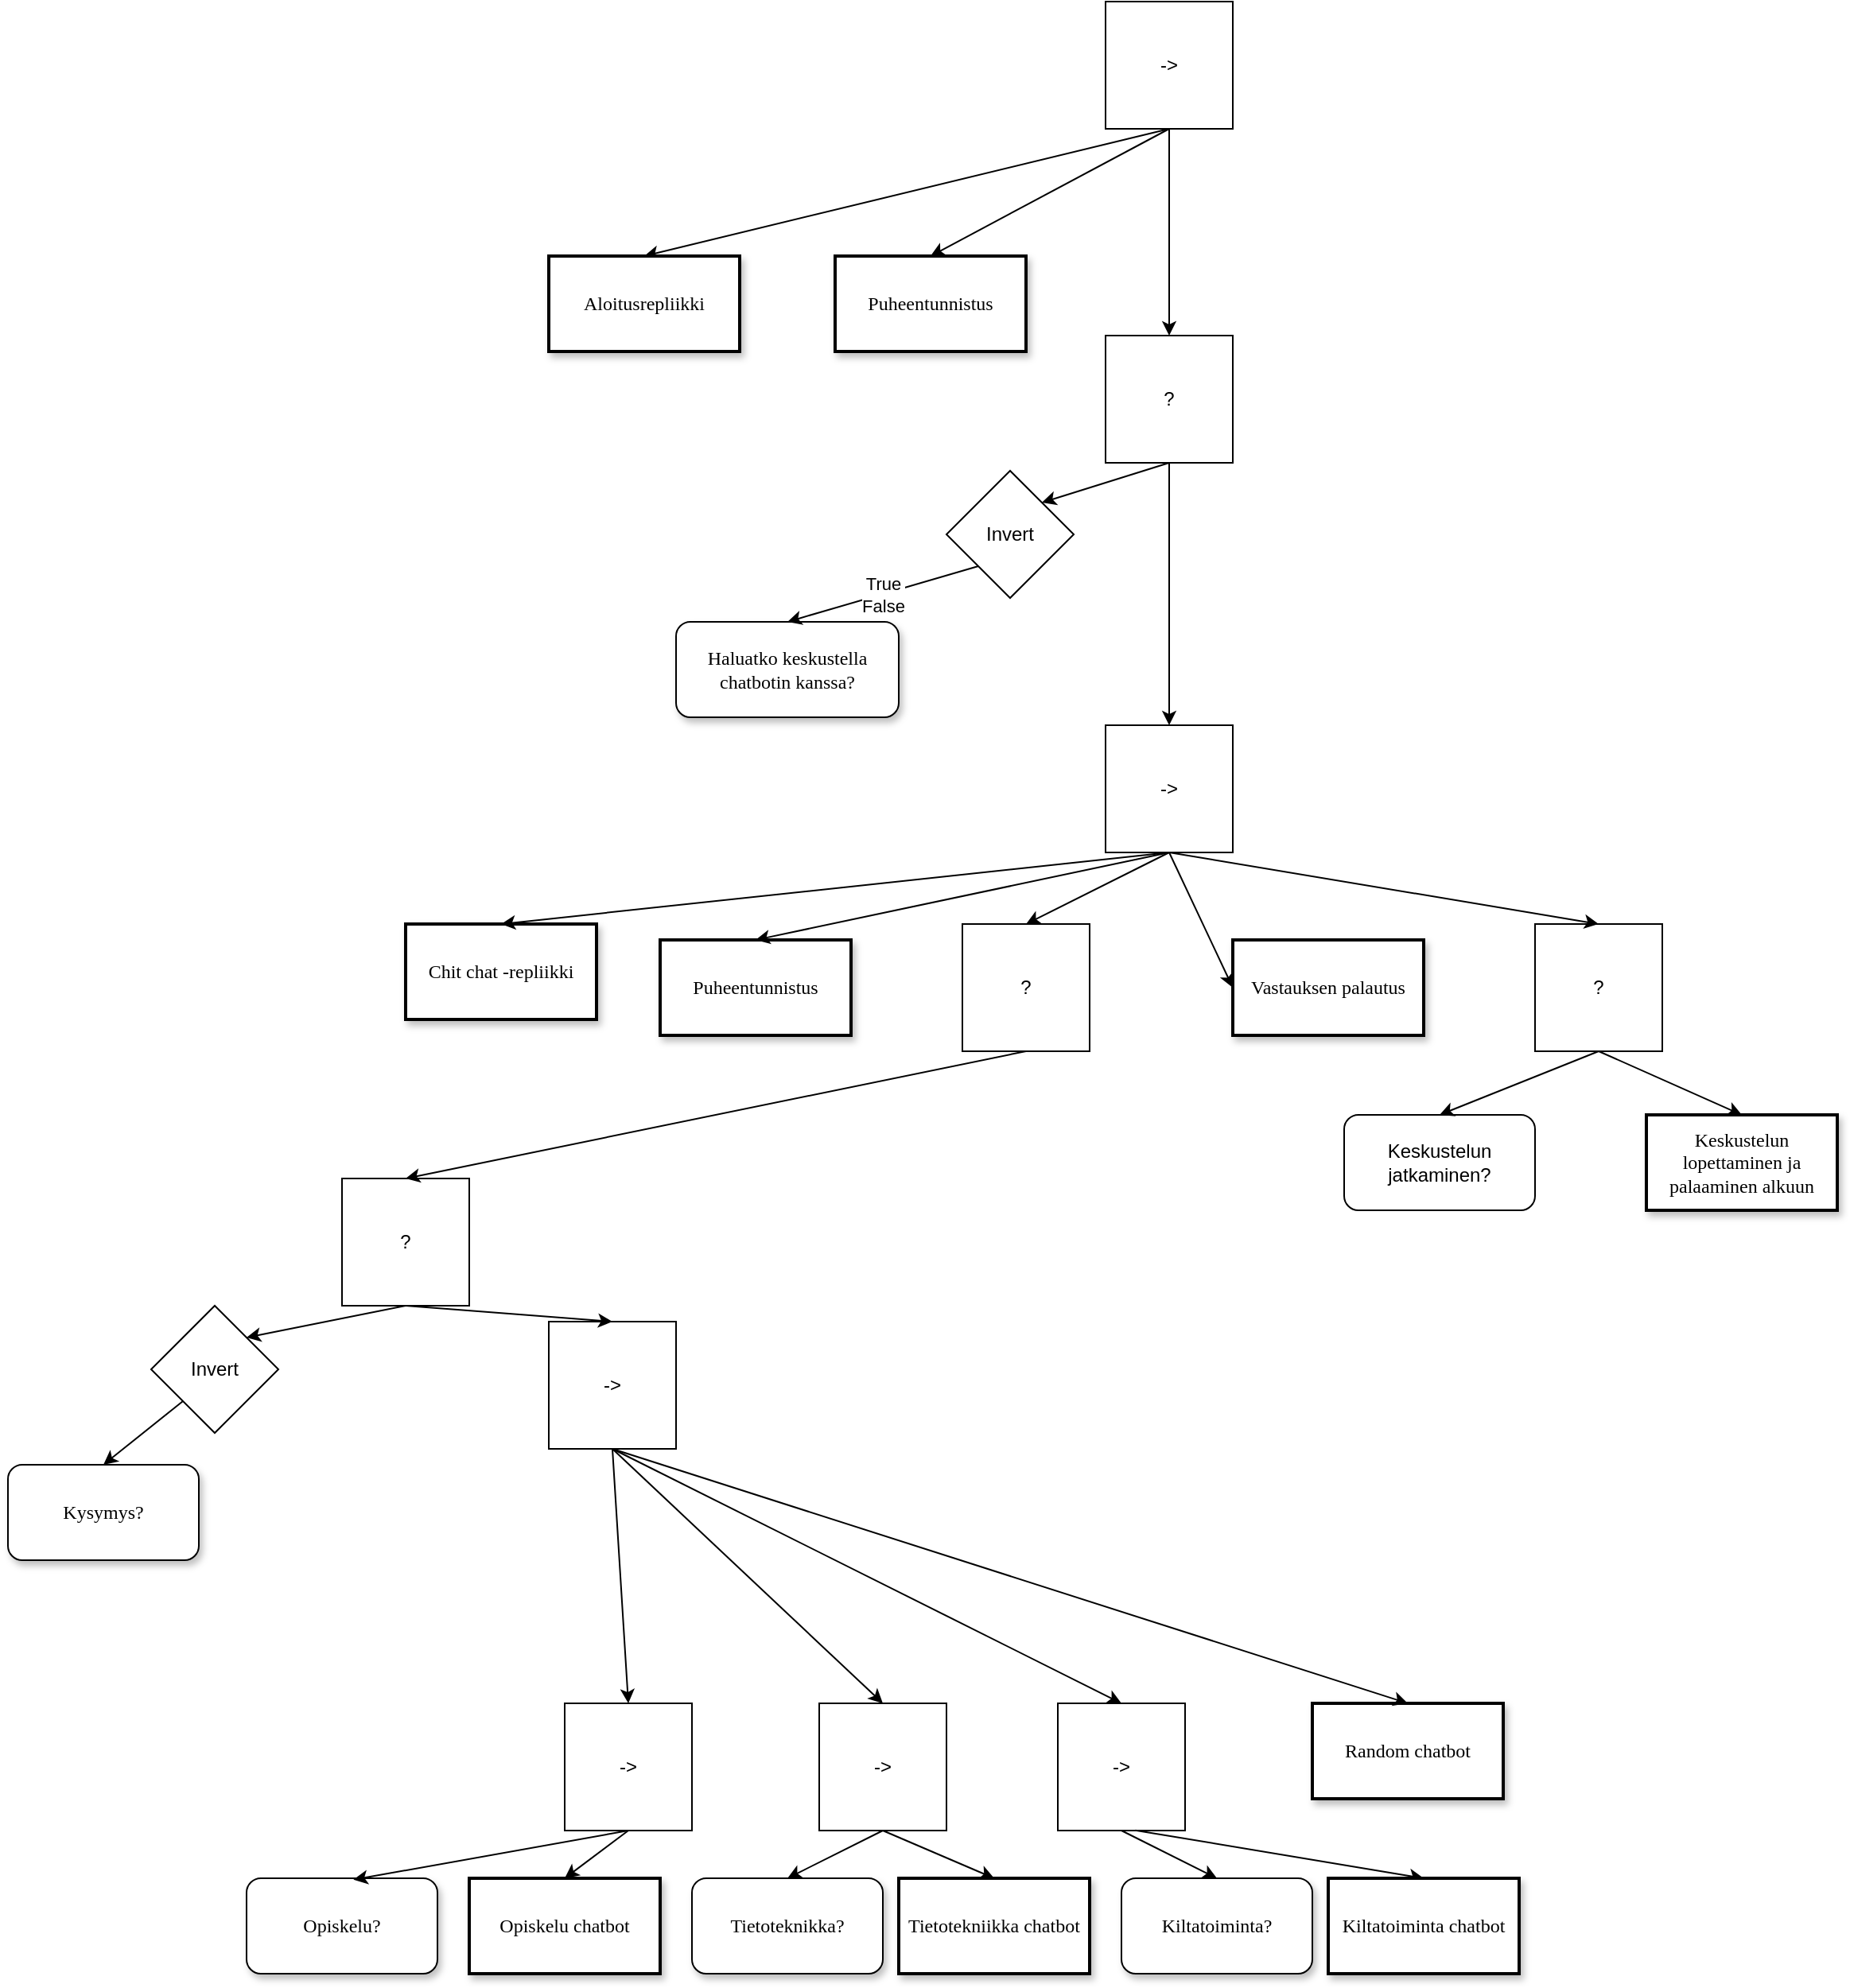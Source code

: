 <mxfile version="21.1.2" type="github">
  <diagram name="Page-1" id="10a91c8b-09ff-31b1-d368-03940ed4cc9e">
    <mxGraphModel dx="2289" dy="1295" grid="1" gridSize="10" guides="1" tooltips="1" connect="1" arrows="1" fold="1" page="1" pageScale="1" pageWidth="1100" pageHeight="850" background="none" math="0" shadow="0">
      <root>
        <mxCell id="0" />
        <mxCell id="1" parent="0" />
        <mxCell id="62893188c0fa7362-3" value="Haluatko keskustella chatbotin kanssa?" style="whiteSpace=wrap;html=1;rounded=1;shadow=1;labelBackgroundColor=none;strokeWidth=1;fontFamily=Verdana;fontSize=12;align=center;" parent="1" vertex="1">
          <mxGeometry x="740" y="440" width="140" height="60" as="geometry" />
        </mxCell>
        <mxCell id="iqq7B-e4aBvqcCyGMvhG-1" value="Invert" style="rhombus;whiteSpace=wrap;html=1;direction=south;" vertex="1" parent="1">
          <mxGeometry x="910" y="345" width="80" height="80" as="geometry" />
        </mxCell>
        <mxCell id="iqq7B-e4aBvqcCyGMvhG-6" value="-&amp;gt;" style="whiteSpace=wrap;html=1;aspect=fixed;" vertex="1" parent="1">
          <mxGeometry x="1010" y="505" width="80" height="80" as="geometry" />
        </mxCell>
        <mxCell id="iqq7B-e4aBvqcCyGMvhG-7" value="Kysymys?" style="whiteSpace=wrap;html=1;rounded=1;shadow=1;labelBackgroundColor=none;strokeWidth=1;fontFamily=Verdana;fontSize=12;align=center;" vertex="1" parent="1">
          <mxGeometry x="320" y="970" width="120" height="60" as="geometry" />
        </mxCell>
        <mxCell id="iqq7B-e4aBvqcCyGMvhG-10" value="&lt;span&gt;Puheentunnistus&lt;/span&gt;" style="whiteSpace=wrap;html=1;rounded=0;shadow=1;labelBackgroundColor=none;strokeWidth=2;fontFamily=Verdana;fontSize=12;align=center;" vertex="1" parent="1">
          <mxGeometry x="730" y="640" width="120" height="60" as="geometry" />
        </mxCell>
        <mxCell id="iqq7B-e4aBvqcCyGMvhG-13" value="?" style="whiteSpace=wrap;html=1;aspect=fixed;" vertex="1" parent="1">
          <mxGeometry x="920" y="630" width="80" height="80" as="geometry" />
        </mxCell>
        <mxCell id="iqq7B-e4aBvqcCyGMvhG-16" value="" style="endArrow=classic;html=1;rounded=0;entryX=0.5;entryY=0;entryDx=0;entryDy=0;exitX=0.5;exitY=1;exitDx=0;exitDy=0;" edge="1" parent="1" source="iqq7B-e4aBvqcCyGMvhG-73" target="iqq7B-e4aBvqcCyGMvhG-24">
          <mxGeometry width="50" height="50" relative="1" as="geometry">
            <mxPoint x="690" y="765" as="sourcePoint" />
            <mxPoint x="660" y="785" as="targetPoint" />
          </mxGeometry>
        </mxCell>
        <mxCell id="iqq7B-e4aBvqcCyGMvhG-21" value="&lt;span&gt;Opiskelu?&lt;/span&gt;" style="whiteSpace=wrap;html=1;rounded=1;shadow=1;labelBackgroundColor=none;strokeWidth=1;fontFamily=Verdana;fontSize=12;align=center;" vertex="1" parent="1">
          <mxGeometry x="470" y="1230" width="120" height="60" as="geometry" />
        </mxCell>
        <mxCell id="iqq7B-e4aBvqcCyGMvhG-22" value="&lt;span&gt;Tietoteknikka?&lt;/span&gt;" style="whiteSpace=wrap;html=1;rounded=1;shadow=1;labelBackgroundColor=none;strokeWidth=1;fontFamily=Verdana;fontSize=12;align=center;" vertex="1" parent="1">
          <mxGeometry x="750" y="1230" width="120" height="60" as="geometry" />
        </mxCell>
        <mxCell id="iqq7B-e4aBvqcCyGMvhG-23" value="&lt;span&gt;Kiltatoiminta?&lt;/span&gt;" style="whiteSpace=wrap;html=1;rounded=1;shadow=1;labelBackgroundColor=none;strokeWidth=1;fontFamily=Verdana;fontSize=12;align=center;" vertex="1" parent="1">
          <mxGeometry x="1020" y="1230" width="120" height="60" as="geometry" />
        </mxCell>
        <mxCell id="iqq7B-e4aBvqcCyGMvhG-24" value="-&amp;gt;" style="whiteSpace=wrap;html=1;aspect=fixed;" vertex="1" parent="1">
          <mxGeometry x="670" y="1120" width="80" height="80" as="geometry" />
        </mxCell>
        <mxCell id="iqq7B-e4aBvqcCyGMvhG-26" value="" style="endArrow=classic;html=1;rounded=0;entryX=0.56;entryY=0.015;entryDx=0;entryDy=0;entryPerimeter=0;exitX=0.5;exitY=1;exitDx=0;exitDy=0;" edge="1" parent="1" source="iqq7B-e4aBvqcCyGMvhG-24" target="iqq7B-e4aBvqcCyGMvhG-21">
          <mxGeometry width="50" height="50" relative="1" as="geometry">
            <mxPoint x="820" y="1150" as="sourcePoint" />
            <mxPoint x="870" y="1100" as="targetPoint" />
          </mxGeometry>
        </mxCell>
        <mxCell id="iqq7B-e4aBvqcCyGMvhG-28" value="Opiskelu chatbot" style="whiteSpace=wrap;html=1;rounded=0;shadow=1;labelBackgroundColor=none;strokeWidth=2;fontFamily=Verdana;fontSize=12;align=center;" vertex="1" parent="1">
          <mxGeometry x="610" y="1230" width="120" height="60" as="geometry" />
        </mxCell>
        <mxCell id="iqq7B-e4aBvqcCyGMvhG-29" value="" style="endArrow=classic;html=1;rounded=0;entryX=0.5;entryY=0;entryDx=0;entryDy=0;exitX=0.5;exitY=1;exitDx=0;exitDy=0;" edge="1" parent="1" source="iqq7B-e4aBvqcCyGMvhG-24" target="iqq7B-e4aBvqcCyGMvhG-28">
          <mxGeometry width="50" height="50" relative="1" as="geometry">
            <mxPoint x="710" y="1220" as="sourcePoint" />
            <mxPoint x="780" y="1160" as="targetPoint" />
          </mxGeometry>
        </mxCell>
        <mxCell id="iqq7B-e4aBvqcCyGMvhG-30" value="-&amp;gt;" style="whiteSpace=wrap;html=1;aspect=fixed;" vertex="1" parent="1">
          <mxGeometry x="830" y="1120" width="80" height="80" as="geometry" />
        </mxCell>
        <mxCell id="iqq7B-e4aBvqcCyGMvhG-31" value="" style="endArrow=classic;html=1;rounded=0;entryX=0.5;entryY=0;entryDx=0;entryDy=0;exitX=0.5;exitY=1;exitDx=0;exitDy=0;" edge="1" parent="1" source="iqq7B-e4aBvqcCyGMvhG-30" target="iqq7B-e4aBvqcCyGMvhG-22">
          <mxGeometry width="50" height="50" relative="1" as="geometry">
            <mxPoint x="820" y="1150" as="sourcePoint" />
            <mxPoint x="870" y="1100" as="targetPoint" />
          </mxGeometry>
        </mxCell>
        <mxCell id="iqq7B-e4aBvqcCyGMvhG-32" value="Tietotekniikka chatbot" style="whiteSpace=wrap;html=1;rounded=0;shadow=1;labelBackgroundColor=none;strokeWidth=2;fontFamily=Verdana;fontSize=12;align=center;" vertex="1" parent="1">
          <mxGeometry x="880" y="1230" width="120" height="60" as="geometry" />
        </mxCell>
        <mxCell id="iqq7B-e4aBvqcCyGMvhG-34" value="" style="endArrow=classic;html=1;rounded=0;entryX=0.5;entryY=0;entryDx=0;entryDy=0;" edge="1" parent="1" target="iqq7B-e4aBvqcCyGMvhG-32">
          <mxGeometry width="50" height="50" relative="1" as="geometry">
            <mxPoint x="870" y="1200" as="sourcePoint" />
            <mxPoint x="960" y="1180" as="targetPoint" />
          </mxGeometry>
        </mxCell>
        <mxCell id="iqq7B-e4aBvqcCyGMvhG-35" value="" style="endArrow=classic;html=1;rounded=0;exitX=0.5;exitY=1;exitDx=0;exitDy=0;entryX=0.5;entryY=0;entryDx=0;entryDy=0;" edge="1" parent="1" source="iqq7B-e4aBvqcCyGMvhG-73" target="iqq7B-e4aBvqcCyGMvhG-30">
          <mxGeometry width="50" height="50" relative="1" as="geometry">
            <mxPoint x="770" y="850" as="sourcePoint" />
            <mxPoint x="820" y="800" as="targetPoint" />
          </mxGeometry>
        </mxCell>
        <mxCell id="iqq7B-e4aBvqcCyGMvhG-37" value="-&amp;gt;" style="whiteSpace=wrap;html=1;aspect=fixed;" vertex="1" parent="1">
          <mxGeometry x="980" y="1120" width="80" height="80" as="geometry" />
        </mxCell>
        <mxCell id="iqq7B-e4aBvqcCyGMvhG-38" value="" style="endArrow=classic;html=1;rounded=0;entryX=0.5;entryY=0;entryDx=0;entryDy=0;exitX=0.5;exitY=1;exitDx=0;exitDy=0;" edge="1" parent="1" source="iqq7B-e4aBvqcCyGMvhG-73" target="iqq7B-e4aBvqcCyGMvhG-37">
          <mxGeometry width="50" height="50" relative="1" as="geometry">
            <mxPoint x="770" y="850" as="sourcePoint" />
            <mxPoint x="820" y="800" as="targetPoint" />
          </mxGeometry>
        </mxCell>
        <mxCell id="iqq7B-e4aBvqcCyGMvhG-39" value="" style="endArrow=classic;html=1;rounded=0;exitX=0.5;exitY=1;exitDx=0;exitDy=0;entryX=0.5;entryY=0;entryDx=0;entryDy=0;" edge="1" parent="1" source="iqq7B-e4aBvqcCyGMvhG-37" target="iqq7B-e4aBvqcCyGMvhG-23">
          <mxGeometry width="50" height="50" relative="1" as="geometry">
            <mxPoint x="1140" y="1180" as="sourcePoint" />
            <mxPoint x="1190" y="1130" as="targetPoint" />
          </mxGeometry>
        </mxCell>
        <mxCell id="iqq7B-e4aBvqcCyGMvhG-41" value="" style="endArrow=classic;html=1;rounded=0;exitX=0.609;exitY=0.998;exitDx=0;exitDy=0;exitPerimeter=0;entryX=0.5;entryY=0;entryDx=0;entryDy=0;" edge="1" parent="1" source="iqq7B-e4aBvqcCyGMvhG-37" target="iqq7B-e4aBvqcCyGMvhG-42">
          <mxGeometry width="50" height="50" relative="1" as="geometry">
            <mxPoint x="1120" y="1210" as="sourcePoint" />
            <mxPoint x="1180" y="1230" as="targetPoint" />
          </mxGeometry>
        </mxCell>
        <mxCell id="iqq7B-e4aBvqcCyGMvhG-42" value="&lt;span&gt;Kiltatoiminta chatbot&lt;/span&gt;" style="whiteSpace=wrap;html=1;rounded=0;shadow=1;labelBackgroundColor=none;strokeWidth=2;fontFamily=Verdana;fontSize=12;align=center;" vertex="1" parent="1">
          <mxGeometry x="1150" y="1230" width="120" height="60" as="geometry" />
        </mxCell>
        <mxCell id="iqq7B-e4aBvqcCyGMvhG-43" value="&lt;span&gt;Random chatbot&lt;/span&gt;" style="whiteSpace=wrap;html=1;rounded=0;shadow=1;labelBackgroundColor=none;strokeWidth=2;fontFamily=Verdana;fontSize=12;align=center;" vertex="1" parent="1">
          <mxGeometry x="1140" y="1120" width="120" height="60" as="geometry" />
        </mxCell>
        <mxCell id="iqq7B-e4aBvqcCyGMvhG-44" value="" style="endArrow=classic;html=1;rounded=0;exitX=0.5;exitY=1;exitDx=0;exitDy=0;entryX=0.5;entryY=0;entryDx=0;entryDy=0;" edge="1" parent="1" source="iqq7B-e4aBvqcCyGMvhG-73" target="iqq7B-e4aBvqcCyGMvhG-43">
          <mxGeometry width="50" height="50" relative="1" as="geometry">
            <mxPoint x="1060" y="840" as="sourcePoint" />
            <mxPoint x="1110" y="870" as="targetPoint" />
          </mxGeometry>
        </mxCell>
        <mxCell id="iqq7B-e4aBvqcCyGMvhG-47" value="" style="endArrow=classic;html=1;rounded=0;entryX=0.5;entryY=0;entryDx=0;entryDy=0;exitX=0.5;exitY=1;exitDx=0;exitDy=0;" edge="1" parent="1" source="iqq7B-e4aBvqcCyGMvhG-6" target="iqq7B-e4aBvqcCyGMvhG-10">
          <mxGeometry width="50" height="50" relative="1" as="geometry">
            <mxPoint x="800" y="630" as="sourcePoint" />
            <mxPoint x="850" y="580" as="targetPoint" />
          </mxGeometry>
        </mxCell>
        <mxCell id="iqq7B-e4aBvqcCyGMvhG-48" value="" style="endArrow=classic;html=1;rounded=0;entryX=0.5;entryY=0;entryDx=0;entryDy=0;exitX=0.5;exitY=1;exitDx=0;exitDy=0;" edge="1" parent="1" source="iqq7B-e4aBvqcCyGMvhG-6" target="iqq7B-e4aBvqcCyGMvhG-13">
          <mxGeometry width="50" height="50" relative="1" as="geometry">
            <mxPoint x="950" y="640" as="sourcePoint" />
            <mxPoint x="1000" y="590" as="targetPoint" />
          </mxGeometry>
        </mxCell>
        <mxCell id="iqq7B-e4aBvqcCyGMvhG-49" value="" style="endArrow=classic;html=1;rounded=0;exitX=0.5;exitY=1;exitDx=0;exitDy=0;entryX=0;entryY=0.5;entryDx=0;entryDy=0;" edge="1" parent="1" source="iqq7B-e4aBvqcCyGMvhG-6" target="iqq7B-e4aBvqcCyGMvhG-56">
          <mxGeometry width="50" height="50" relative="1" as="geometry">
            <mxPoint x="1090" y="640" as="sourcePoint" />
            <mxPoint x="1200" y="660" as="targetPoint" />
          </mxGeometry>
        </mxCell>
        <mxCell id="iqq7B-e4aBvqcCyGMvhG-53" value="True&lt;br&gt;False" style="endArrow=classic;html=1;rounded=0;exitX=1;exitY=1;exitDx=0;exitDy=0;entryX=0.5;entryY=0;entryDx=0;entryDy=0;" edge="1" parent="1" source="iqq7B-e4aBvqcCyGMvhG-1" target="62893188c0fa7362-3">
          <mxGeometry width="50" height="50" relative="1" as="geometry">
            <mxPoint x="670" y="320" as="sourcePoint" />
            <mxPoint x="720" y="270" as="targetPoint" />
          </mxGeometry>
        </mxCell>
        <mxCell id="iqq7B-e4aBvqcCyGMvhG-54" value="" style="endArrow=classic;html=1;rounded=0;exitX=0.5;exitY=1;exitDx=0;exitDy=0;entryX=0.5;entryY=0;entryDx=0;entryDy=0;" edge="1" parent="1" source="iqq7B-e4aBvqcCyGMvhG-59" target="iqq7B-e4aBvqcCyGMvhG-6">
          <mxGeometry width="50" height="50" relative="1" as="geometry">
            <mxPoint x="1050" y="340" as="sourcePoint" />
            <mxPoint x="960" y="470" as="targetPoint" />
          </mxGeometry>
        </mxCell>
        <mxCell id="iqq7B-e4aBvqcCyGMvhG-56" value="&lt;span&gt;Vastauksen palautus&lt;/span&gt;" style="whiteSpace=wrap;html=1;rounded=0;shadow=1;labelBackgroundColor=none;strokeWidth=2;fontFamily=Verdana;fontSize=12;align=center;" vertex="1" parent="1">
          <mxGeometry x="1090" y="640" width="120" height="60" as="geometry" />
        </mxCell>
        <mxCell id="iqq7B-e4aBvqcCyGMvhG-57" value="&lt;span&gt;Puheentunnistus&lt;/span&gt;" style="whiteSpace=wrap;html=1;rounded=0;shadow=1;labelBackgroundColor=none;strokeWidth=2;fontFamily=Verdana;fontSize=12;align=center;" vertex="1" parent="1">
          <mxGeometry x="840" y="210" width="120" height="60" as="geometry" />
        </mxCell>
        <mxCell id="iqq7B-e4aBvqcCyGMvhG-58" value="-&amp;gt;" style="whiteSpace=wrap;html=1;aspect=fixed;" vertex="1" parent="1">
          <mxGeometry x="1010" y="50" width="80" height="80" as="geometry" />
        </mxCell>
        <mxCell id="iqq7B-e4aBvqcCyGMvhG-59" value="?" style="whiteSpace=wrap;html=1;aspect=fixed;" vertex="1" parent="1">
          <mxGeometry x="1010" y="260" width="80" height="80" as="geometry" />
        </mxCell>
        <mxCell id="iqq7B-e4aBvqcCyGMvhG-60" value="" style="endArrow=classic;html=1;rounded=0;entryX=0.5;entryY=0;entryDx=0;entryDy=0;exitX=0.5;exitY=1;exitDx=0;exitDy=0;" edge="1" parent="1" source="iqq7B-e4aBvqcCyGMvhG-58" target="iqq7B-e4aBvqcCyGMvhG-57">
          <mxGeometry width="50" height="50" relative="1" as="geometry">
            <mxPoint x="820" y="130" as="sourcePoint" />
            <mxPoint x="870" y="80" as="targetPoint" />
          </mxGeometry>
        </mxCell>
        <mxCell id="iqq7B-e4aBvqcCyGMvhG-63" value="" style="endArrow=classic;html=1;rounded=0;entryX=0.5;entryY=0;entryDx=0;entryDy=0;" edge="1" parent="1" target="iqq7B-e4aBvqcCyGMvhG-64">
          <mxGeometry width="50" height="50" relative="1" as="geometry">
            <mxPoint x="1050" y="130" as="sourcePoint" />
            <mxPoint x="650" y="170" as="targetPoint" />
          </mxGeometry>
        </mxCell>
        <mxCell id="iqq7B-e4aBvqcCyGMvhG-64" value="Aloitusrepliikki" style="whiteSpace=wrap;html=1;rounded=0;shadow=1;labelBackgroundColor=none;strokeWidth=2;fontFamily=Verdana;fontSize=12;align=center;" vertex="1" parent="1">
          <mxGeometry x="660" y="210" width="120" height="60" as="geometry" />
        </mxCell>
        <mxCell id="iqq7B-e4aBvqcCyGMvhG-65" value="" style="endArrow=classic;html=1;rounded=0;entryX=0;entryY=0;entryDx=0;entryDy=0;exitX=0.5;exitY=1;exitDx=0;exitDy=0;" edge="1" parent="1" source="iqq7B-e4aBvqcCyGMvhG-59" target="iqq7B-e4aBvqcCyGMvhG-1">
          <mxGeometry width="50" height="50" relative="1" as="geometry">
            <mxPoint x="940" y="320" as="sourcePoint" />
            <mxPoint x="990" y="270" as="targetPoint" />
          </mxGeometry>
        </mxCell>
        <mxCell id="iqq7B-e4aBvqcCyGMvhG-66" value="" style="endArrow=classic;html=1;rounded=0;entryX=0.5;entryY=0;entryDx=0;entryDy=0;exitX=0.5;exitY=1;exitDx=0;exitDy=0;" edge="1" parent="1" source="iqq7B-e4aBvqcCyGMvhG-58" target="iqq7B-e4aBvqcCyGMvhG-59">
          <mxGeometry width="50" height="50" relative="1" as="geometry">
            <mxPoint x="1200" y="140" as="sourcePoint" />
            <mxPoint x="1250" y="90" as="targetPoint" />
          </mxGeometry>
        </mxCell>
        <mxCell id="iqq7B-e4aBvqcCyGMvhG-67" value="?" style="whiteSpace=wrap;html=1;aspect=fixed;" vertex="1" parent="1">
          <mxGeometry x="530" y="790" width="80" height="80" as="geometry" />
        </mxCell>
        <mxCell id="iqq7B-e4aBvqcCyGMvhG-68" value="" style="endArrow=classic;html=1;rounded=0;entryX=0.5;entryY=0;entryDx=0;entryDy=0;exitX=0.5;exitY=1;exitDx=0;exitDy=0;" edge="1" parent="1" source="iqq7B-e4aBvqcCyGMvhG-13" target="iqq7B-e4aBvqcCyGMvhG-67">
          <mxGeometry width="50" height="50" relative="1" as="geometry">
            <mxPoint x="690" y="840" as="sourcePoint" />
            <mxPoint x="740" y="790" as="targetPoint" />
          </mxGeometry>
        </mxCell>
        <mxCell id="iqq7B-e4aBvqcCyGMvhG-69" value="" style="endArrow=classic;html=1;rounded=0;exitX=0.5;exitY=1;exitDx=0;exitDy=0;entryX=0;entryY=0;entryDx=0;entryDy=0;" edge="1" parent="1" source="iqq7B-e4aBvqcCyGMvhG-67" target="iqq7B-e4aBvqcCyGMvhG-70">
          <mxGeometry width="50" height="50" relative="1" as="geometry">
            <mxPoint x="660" y="940" as="sourcePoint" />
            <mxPoint x="450" y="860" as="targetPoint" />
          </mxGeometry>
        </mxCell>
        <mxCell id="iqq7B-e4aBvqcCyGMvhG-70" value="Invert" style="rhombus;whiteSpace=wrap;html=1;direction=south;" vertex="1" parent="1">
          <mxGeometry x="410" y="870" width="80" height="80" as="geometry" />
        </mxCell>
        <mxCell id="iqq7B-e4aBvqcCyGMvhG-71" value="" style="endArrow=classic;html=1;rounded=0;exitX=1;exitY=1;exitDx=0;exitDy=0;entryX=0.5;entryY=0;entryDx=0;entryDy=0;" edge="1" parent="1" source="iqq7B-e4aBvqcCyGMvhG-70" target="iqq7B-e4aBvqcCyGMvhG-7">
          <mxGeometry width="50" height="50" relative="1" as="geometry">
            <mxPoint x="355" y="870" as="sourcePoint" />
            <mxPoint x="405" y="820" as="targetPoint" />
          </mxGeometry>
        </mxCell>
        <mxCell id="iqq7B-e4aBvqcCyGMvhG-73" value="-&amp;gt;" style="whiteSpace=wrap;html=1;aspect=fixed;" vertex="1" parent="1">
          <mxGeometry x="660" y="880" width="80" height="80" as="geometry" />
        </mxCell>
        <mxCell id="iqq7B-e4aBvqcCyGMvhG-74" value="" style="endArrow=classic;html=1;rounded=0;entryX=0.5;entryY=0;entryDx=0;entryDy=0;exitX=0.5;exitY=1;exitDx=0;exitDy=0;" edge="1" parent="1" source="iqq7B-e4aBvqcCyGMvhG-67" target="iqq7B-e4aBvqcCyGMvhG-73">
          <mxGeometry width="50" height="50" relative="1" as="geometry">
            <mxPoint x="560" y="930" as="sourcePoint" />
            <mxPoint x="610" y="880" as="targetPoint" />
          </mxGeometry>
        </mxCell>
        <mxCell id="iqq7B-e4aBvqcCyGMvhG-76" value="Chit chat -repliikki" style="whiteSpace=wrap;html=1;rounded=0;shadow=1;labelBackgroundColor=none;strokeWidth=2;fontFamily=Verdana;fontSize=12;align=center;" vertex="1" parent="1">
          <mxGeometry x="570" y="630" width="120" height="60" as="geometry" />
        </mxCell>
        <mxCell id="iqq7B-e4aBvqcCyGMvhG-77" value="" style="endArrow=classic;html=1;rounded=0;entryX=0.5;entryY=0;entryDx=0;entryDy=0;exitX=0.5;exitY=1;exitDx=0;exitDy=0;" edge="1" parent="1" source="iqq7B-e4aBvqcCyGMvhG-6" target="iqq7B-e4aBvqcCyGMvhG-76">
          <mxGeometry width="50" height="50" relative="1" as="geometry">
            <mxPoint x="960" y="600" as="sourcePoint" />
            <mxPoint x="1010" y="550" as="targetPoint" />
          </mxGeometry>
        </mxCell>
        <mxCell id="iqq7B-e4aBvqcCyGMvhG-78" value="?" style="whiteSpace=wrap;html=1;aspect=fixed;" vertex="1" parent="1">
          <mxGeometry x="1280" y="630" width="80" height="80" as="geometry" />
        </mxCell>
        <mxCell id="iqq7B-e4aBvqcCyGMvhG-79" value="" style="endArrow=classic;html=1;rounded=0;entryX=0.5;entryY=0;entryDx=0;entryDy=0;exitX=0.5;exitY=1;exitDx=0;exitDy=0;" edge="1" parent="1" source="iqq7B-e4aBvqcCyGMvhG-6" target="iqq7B-e4aBvqcCyGMvhG-78">
          <mxGeometry width="50" height="50" relative="1" as="geometry">
            <mxPoint x="1050" y="590" as="sourcePoint" />
            <mxPoint x="1200" y="560" as="targetPoint" />
          </mxGeometry>
        </mxCell>
        <mxCell id="iqq7B-e4aBvqcCyGMvhG-80" value="Keskustelun jatkaminen?" style="rounded=1;whiteSpace=wrap;html=1;" vertex="1" parent="1">
          <mxGeometry x="1160" y="750" width="120" height="60" as="geometry" />
        </mxCell>
        <mxCell id="iqq7B-e4aBvqcCyGMvhG-81" value="" style="endArrow=classic;html=1;rounded=0;entryX=0.5;entryY=0;entryDx=0;entryDy=0;exitX=0.5;exitY=1;exitDx=0;exitDy=0;" edge="1" parent="1" source="iqq7B-e4aBvqcCyGMvhG-78" target="iqq7B-e4aBvqcCyGMvhG-80">
          <mxGeometry width="50" height="50" relative="1" as="geometry">
            <mxPoint x="1330" y="730" as="sourcePoint" />
            <mxPoint x="1380" y="680" as="targetPoint" />
          </mxGeometry>
        </mxCell>
        <mxCell id="iqq7B-e4aBvqcCyGMvhG-84" value="&lt;span&gt;Keskustelun lopettaminen ja palaaminen alkuun&lt;/span&gt;" style="whiteSpace=wrap;html=1;rounded=0;shadow=1;labelBackgroundColor=none;strokeWidth=2;fontFamily=Verdana;fontSize=12;align=center;" vertex="1" parent="1">
          <mxGeometry x="1350" y="750" width="120" height="60" as="geometry" />
        </mxCell>
        <mxCell id="iqq7B-e4aBvqcCyGMvhG-85" value="" style="endArrow=classic;html=1;rounded=0;entryX=0.5;entryY=0;entryDx=0;entryDy=0;exitX=0.5;exitY=1;exitDx=0;exitDy=0;" edge="1" parent="1" source="iqq7B-e4aBvqcCyGMvhG-78" target="iqq7B-e4aBvqcCyGMvhG-84">
          <mxGeometry width="50" height="50" relative="1" as="geometry">
            <mxPoint x="1130" y="750" as="sourcePoint" />
            <mxPoint x="1180" y="700" as="targetPoint" />
          </mxGeometry>
        </mxCell>
      </root>
    </mxGraphModel>
  </diagram>
</mxfile>
